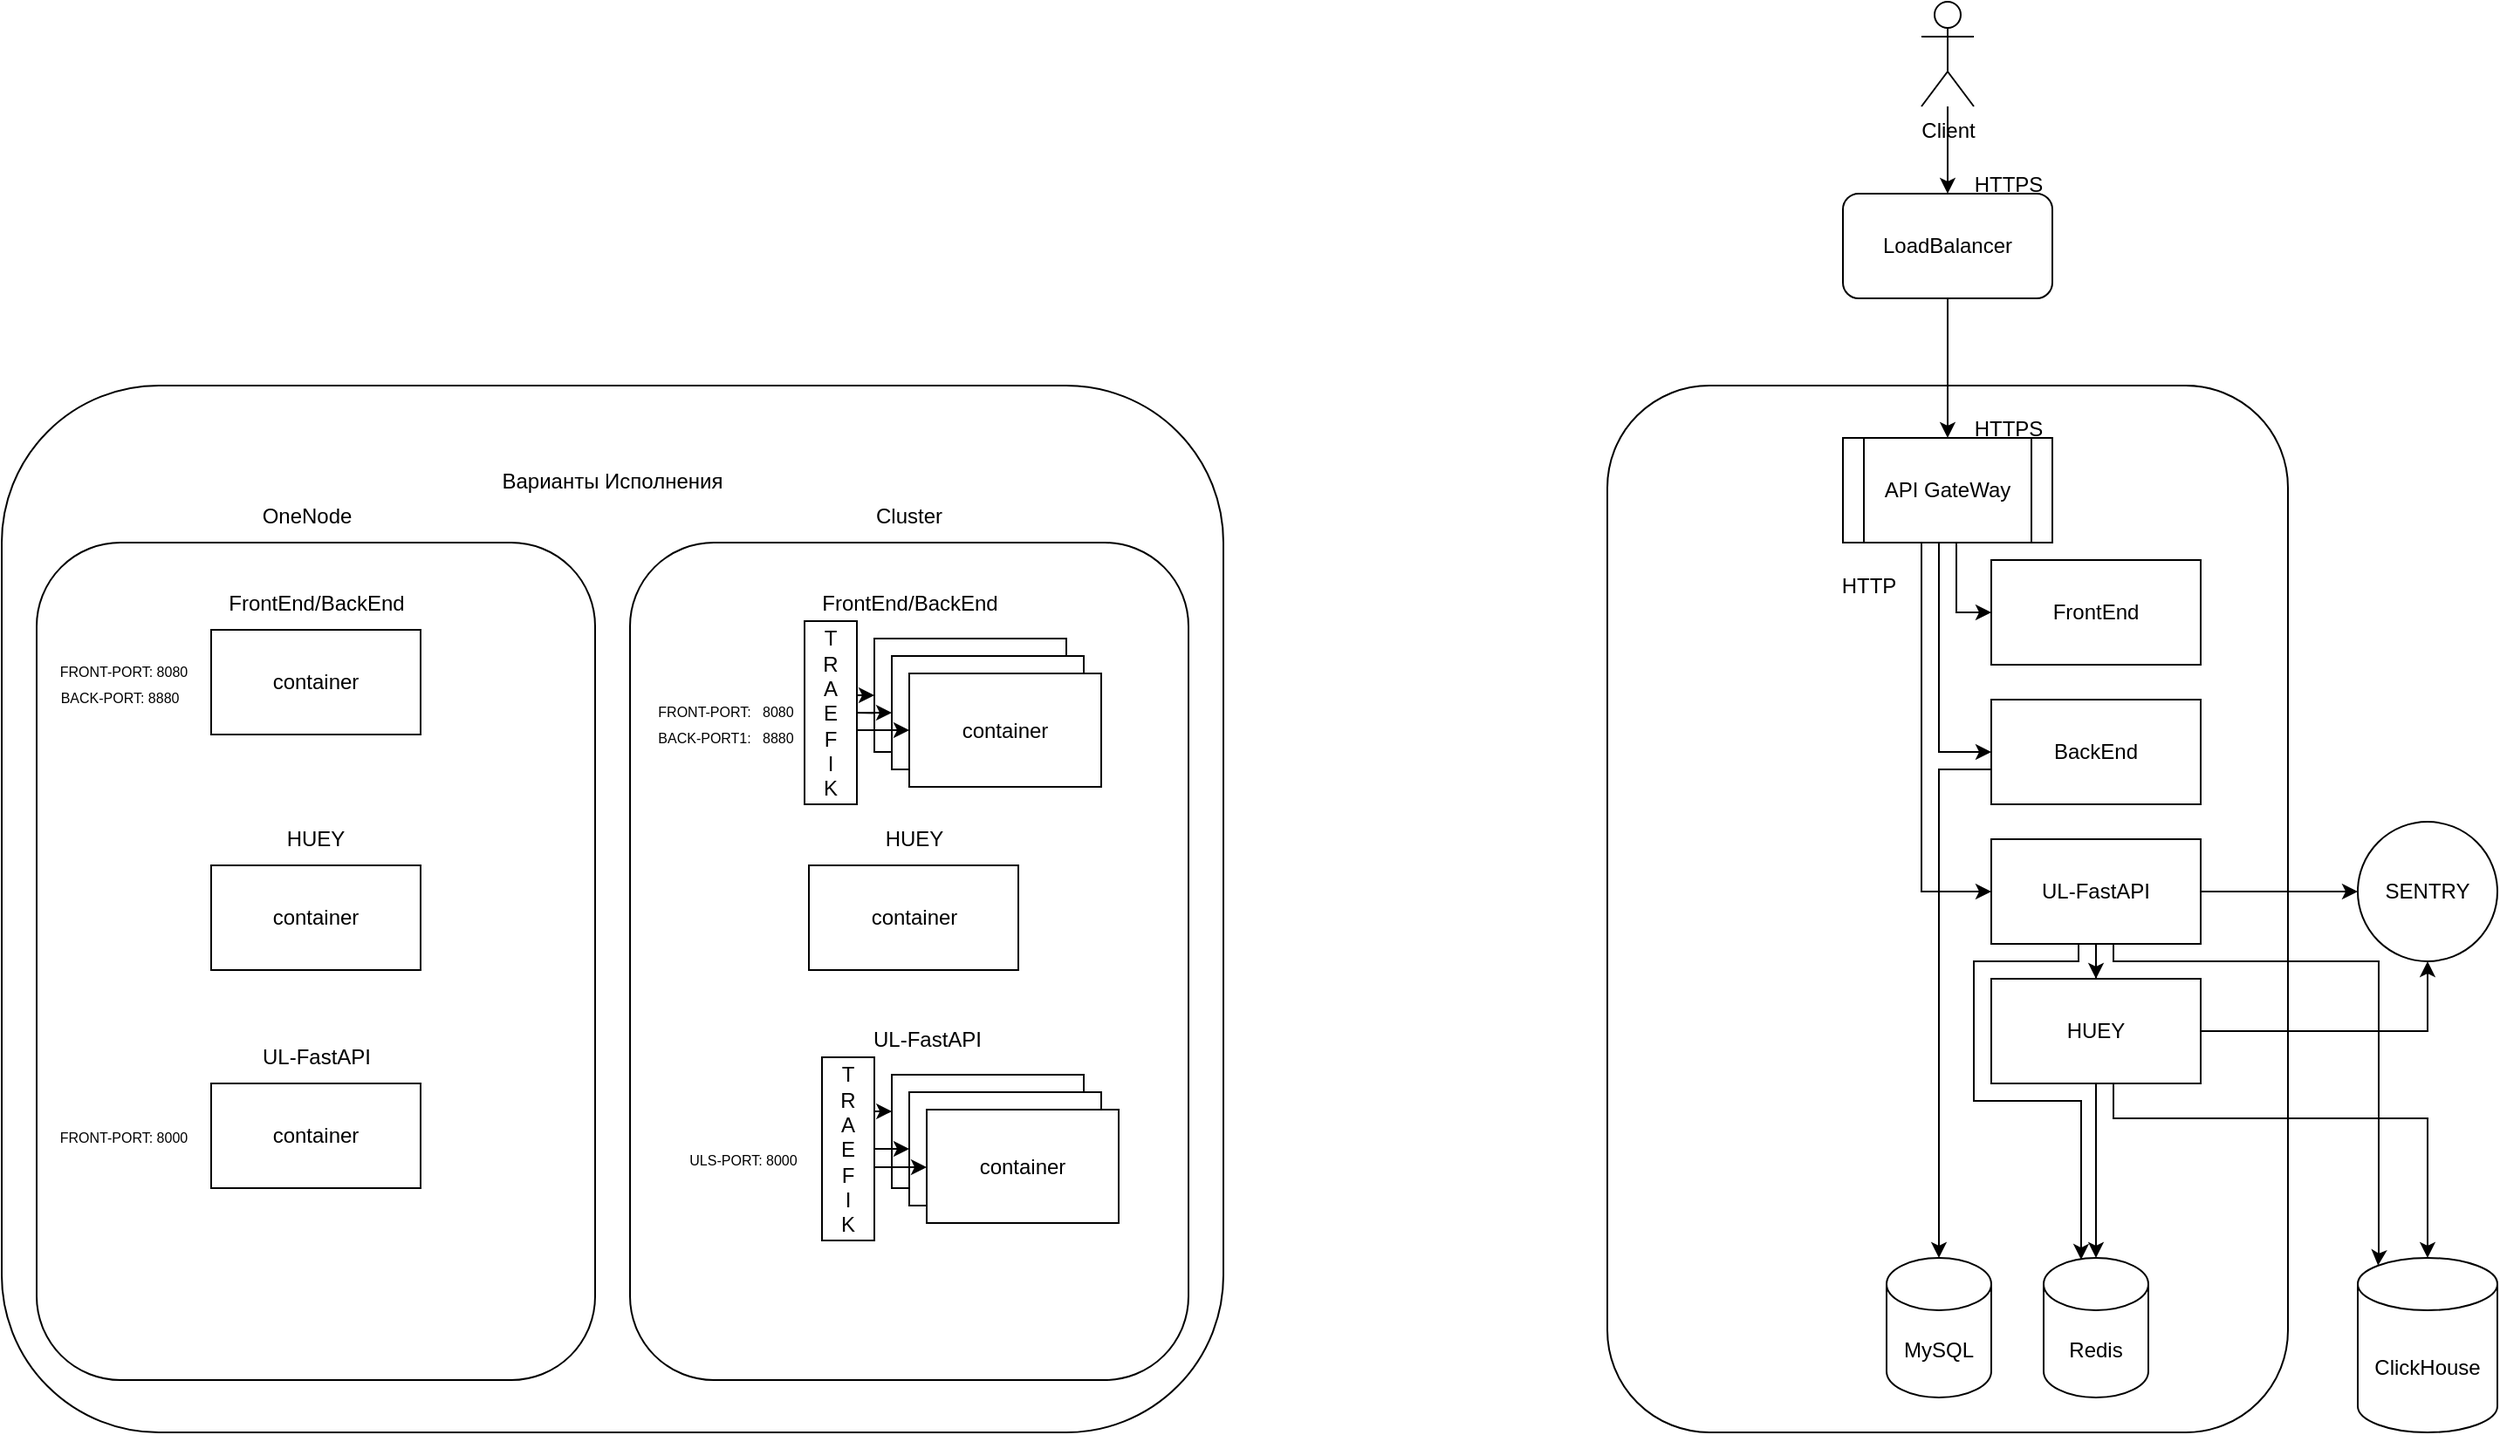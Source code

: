 <mxfile version="26.0.16">
  <diagram name="Page-1" id="kzm3Gh8i-jGuQKAOYgxD">
    <mxGraphModel dx="2332" dy="785" grid="1" gridSize="10" guides="1" tooltips="1" connect="1" arrows="1" fold="1" page="1" pageScale="1" pageWidth="850" pageHeight="1100" math="0" shadow="0">
      <root>
        <mxCell id="0" />
        <mxCell id="1" parent="0" />
        <mxCell id="jPRHqAiCdGyqLTujWerM-7" value="" style="rounded=1;whiteSpace=wrap;html=1;" parent="1" vertex="1">
          <mxGeometry x="320" y="270" width="390" height="600" as="geometry" />
        </mxCell>
        <mxCell id="jPRHqAiCdGyqLTujWerM-5" value="" style="edgeStyle=orthogonalEdgeStyle;rounded=0;orthogonalLoop=1;jettySize=auto;html=1;" parent="1" source="jPRHqAiCdGyqLTujWerM-1" target="jPRHqAiCdGyqLTujWerM-4" edge="1">
          <mxGeometry relative="1" as="geometry" />
        </mxCell>
        <mxCell id="jPRHqAiCdGyqLTujWerM-1" value="Client" style="shape=umlActor;verticalLabelPosition=bottom;verticalAlign=top;html=1;outlineConnect=0;" parent="1" vertex="1">
          <mxGeometry x="500" y="50" width="30" height="60" as="geometry" />
        </mxCell>
        <mxCell id="jPRHqAiCdGyqLTujWerM-9" style="edgeStyle=orthogonalEdgeStyle;rounded=0;orthogonalLoop=1;jettySize=auto;html=1;entryX=0.5;entryY=0;entryDx=0;entryDy=0;" parent="1" source="jPRHqAiCdGyqLTujWerM-4" target="jPRHqAiCdGyqLTujWerM-8" edge="1">
          <mxGeometry relative="1" as="geometry" />
        </mxCell>
        <mxCell id="jPRHqAiCdGyqLTujWerM-4" value="LoadBalancer" style="rounded=1;whiteSpace=wrap;html=1;" parent="1" vertex="1">
          <mxGeometry x="455" y="160" width="120" height="60" as="geometry" />
        </mxCell>
        <mxCell id="jPRHqAiCdGyqLTujWerM-6" value="HTTPS" style="text;html=1;align=center;verticalAlign=middle;whiteSpace=wrap;rounded=0;" parent="1" vertex="1">
          <mxGeometry x="520" y="140" width="60" height="30" as="geometry" />
        </mxCell>
        <mxCell id="jPRHqAiCdGyqLTujWerM-19" style="edgeStyle=orthogonalEdgeStyle;rounded=0;orthogonalLoop=1;jettySize=auto;html=1;entryX=0;entryY=0.5;entryDx=0;entryDy=0;" parent="1" source="jPRHqAiCdGyqLTujWerM-8" target="jPRHqAiCdGyqLTujWerM-11" edge="1">
          <mxGeometry relative="1" as="geometry">
            <Array as="points">
              <mxPoint x="520" y="400" />
            </Array>
          </mxGeometry>
        </mxCell>
        <mxCell id="jPRHqAiCdGyqLTujWerM-20" style="edgeStyle=orthogonalEdgeStyle;rounded=0;orthogonalLoop=1;jettySize=auto;html=1;entryX=0;entryY=0.5;entryDx=0;entryDy=0;" parent="1" source="jPRHqAiCdGyqLTujWerM-8" target="jPRHqAiCdGyqLTujWerM-12" edge="1">
          <mxGeometry relative="1" as="geometry">
            <Array as="points">
              <mxPoint x="510" y="480" />
            </Array>
          </mxGeometry>
        </mxCell>
        <mxCell id="jPRHqAiCdGyqLTujWerM-66" style="edgeStyle=orthogonalEdgeStyle;rounded=0;orthogonalLoop=1;jettySize=auto;html=1;entryX=0;entryY=0.5;entryDx=0;entryDy=0;" parent="1" source="jPRHqAiCdGyqLTujWerM-8" target="jPRHqAiCdGyqLTujWerM-63" edge="1">
          <mxGeometry relative="1" as="geometry">
            <Array as="points">
              <mxPoint x="500" y="560" />
            </Array>
          </mxGeometry>
        </mxCell>
        <mxCell id="jPRHqAiCdGyqLTujWerM-8" value="API GateWay" style="shape=process;whiteSpace=wrap;html=1;backgroundOutline=1;" parent="1" vertex="1">
          <mxGeometry x="455" y="300" width="120" height="60" as="geometry" />
        </mxCell>
        <mxCell id="jPRHqAiCdGyqLTujWerM-10" value="HTTPS" style="text;html=1;align=center;verticalAlign=middle;whiteSpace=wrap;rounded=0;" parent="1" vertex="1">
          <mxGeometry x="520" y="280" width="60" height="30" as="geometry" />
        </mxCell>
        <mxCell id="jPRHqAiCdGyqLTujWerM-11" value="FrontEnd" style="rounded=0;whiteSpace=wrap;html=1;" parent="1" vertex="1">
          <mxGeometry x="540" y="370" width="120" height="60" as="geometry" />
        </mxCell>
        <mxCell id="jPRHqAiCdGyqLTujWerM-12" value="BackEnd" style="rounded=0;whiteSpace=wrap;html=1;" parent="1" vertex="1">
          <mxGeometry x="540" y="450" width="120" height="60" as="geometry" />
        </mxCell>
        <mxCell id="jPRHqAiCdGyqLTujWerM-69" value="" style="edgeStyle=orthogonalEdgeStyle;rounded=0;orthogonalLoop=1;jettySize=auto;html=1;" parent="1" source="jPRHqAiCdGyqLTujWerM-14" target="jPRHqAiCdGyqLTujWerM-67" edge="1">
          <mxGeometry relative="1" as="geometry" />
        </mxCell>
        <mxCell id="jPRHqAiCdGyqLTujWerM-70" value="" style="edgeStyle=orthogonalEdgeStyle;rounded=0;orthogonalLoop=1;jettySize=auto;html=1;" parent="1" source="jPRHqAiCdGyqLTujWerM-14" target="jPRHqAiCdGyqLTujWerM-24" edge="1">
          <mxGeometry relative="1" as="geometry" />
        </mxCell>
        <mxCell id="jPRHqAiCdGyqLTujWerM-14" value="HUEY" style="rounded=0;whiteSpace=wrap;html=1;" parent="1" vertex="1">
          <mxGeometry x="540" y="610" width="120" height="60" as="geometry" />
        </mxCell>
        <mxCell id="jPRHqAiCdGyqLTujWerM-24" value="Redis" style="shape=cylinder3;whiteSpace=wrap;html=1;boundedLbl=1;backgroundOutline=1;size=15;" parent="1" vertex="1">
          <mxGeometry x="570" y="770" width="60" height="80" as="geometry" />
        </mxCell>
        <mxCell id="jPRHqAiCdGyqLTujWerM-26" value="ClickHouse" style="shape=cylinder3;whiteSpace=wrap;html=1;boundedLbl=1;backgroundOutline=1;size=15;" parent="1" vertex="1">
          <mxGeometry x="750" y="770" width="80" height="100" as="geometry" />
        </mxCell>
        <mxCell id="jPRHqAiCdGyqLTujWerM-30" value="MySQL" style="shape=cylinder3;whiteSpace=wrap;html=1;boundedLbl=1;backgroundOutline=1;size=15;" parent="1" vertex="1">
          <mxGeometry x="480" y="770" width="60" height="80" as="geometry" />
        </mxCell>
        <mxCell id="jPRHqAiCdGyqLTujWerM-31" style="edgeStyle=orthogonalEdgeStyle;rounded=0;orthogonalLoop=1;jettySize=auto;html=1;entryX=0.5;entryY=0;entryDx=0;entryDy=0;entryPerimeter=0;" parent="1" source="jPRHqAiCdGyqLTujWerM-12" target="jPRHqAiCdGyqLTujWerM-30" edge="1">
          <mxGeometry relative="1" as="geometry">
            <Array as="points">
              <mxPoint x="510" y="490" />
            </Array>
          </mxGeometry>
        </mxCell>
        <mxCell id="jPRHqAiCdGyqLTujWerM-32" value="HTTP" style="text;html=1;align=center;verticalAlign=middle;whiteSpace=wrap;rounded=0;" parent="1" vertex="1">
          <mxGeometry x="440" y="370" width="60" height="30" as="geometry" />
        </mxCell>
        <mxCell id="jPRHqAiCdGyqLTujWerM-34" value="" style="rounded=1;whiteSpace=wrap;html=1;" parent="1" vertex="1">
          <mxGeometry x="-600" y="270" width="700" height="600" as="geometry" />
        </mxCell>
        <mxCell id="jPRHqAiCdGyqLTujWerM-35" value="Варианты Исполнения" style="text;html=1;align=center;verticalAlign=middle;whiteSpace=wrap;rounded=0;" parent="1" vertex="1">
          <mxGeometry x="-345" y="310" width="190" height="30" as="geometry" />
        </mxCell>
        <mxCell id="jPRHqAiCdGyqLTujWerM-36" value="" style="rounded=1;whiteSpace=wrap;html=1;" parent="1" vertex="1">
          <mxGeometry x="-580" y="360" width="320" height="480" as="geometry" />
        </mxCell>
        <mxCell id="jPRHqAiCdGyqLTujWerM-38" value="" style="rounded=1;whiteSpace=wrap;html=1;" parent="1" vertex="1">
          <mxGeometry x="-240" y="360" width="320" height="480" as="geometry" />
        </mxCell>
        <mxCell id="jPRHqAiCdGyqLTujWerM-39" value="OneNode" style="text;html=1;align=center;verticalAlign=middle;whiteSpace=wrap;rounded=0;" parent="1" vertex="1">
          <mxGeometry x="-455" y="330" width="60" height="30" as="geometry" />
        </mxCell>
        <mxCell id="jPRHqAiCdGyqLTujWerM-40" value="Cluster" style="text;html=1;align=center;verticalAlign=middle;whiteSpace=wrap;rounded=0;" parent="1" vertex="1">
          <mxGeometry x="-110" y="330" width="60" height="30" as="geometry" />
        </mxCell>
        <mxCell id="jPRHqAiCdGyqLTujWerM-42" value="container" style="rounded=0;whiteSpace=wrap;html=1;" parent="1" vertex="1">
          <mxGeometry x="-480" y="410" width="120" height="60" as="geometry" />
        </mxCell>
        <mxCell id="jPRHqAiCdGyqLTujWerM-43" value="FrontEnd/BackEnd" style="text;html=1;align=center;verticalAlign=middle;whiteSpace=wrap;rounded=0;" parent="1" vertex="1">
          <mxGeometry x="-477.5" y="380" width="115" height="30" as="geometry" />
        </mxCell>
        <mxCell id="jPRHqAiCdGyqLTujWerM-44" value="&lt;font style=&quot;font-size: 8px;&quot;&gt;FRONT-PORT: 8080&lt;/font&gt;&lt;div&gt;&lt;font style=&quot;font-size: 8px;&quot;&gt;BACK-PORT: 8880&amp;nbsp;&amp;nbsp;&lt;/font&gt;&lt;/div&gt;" style="text;html=1;align=center;verticalAlign=middle;whiteSpace=wrap;rounded=0;" parent="1" vertex="1">
          <mxGeometry x="-570" y="410" width="80" height="60" as="geometry" />
        </mxCell>
        <mxCell id="jPRHqAiCdGyqLTujWerM-56" style="edgeStyle=orthogonalEdgeStyle;rounded=0;orthogonalLoop=1;jettySize=auto;html=1;entryX=0;entryY=0.5;entryDx=0;entryDy=0;exitX=1;exitY=0.382;exitDx=0;exitDy=0;exitPerimeter=0;" parent="1" target="jPRHqAiCdGyqLTujWerM-49" edge="1">
          <mxGeometry relative="1" as="geometry">
            <mxPoint x="-110" y="447.47" as="sourcePoint" />
          </mxGeometry>
        </mxCell>
        <mxCell id="jPRHqAiCdGyqLTujWerM-79" value="" style="edgeStyle=orthogonalEdgeStyle;rounded=0;orthogonalLoop=1;jettySize=auto;html=1;" parent="1" target="jPRHqAiCdGyqLTujWerM-52" edge="1">
          <mxGeometry relative="1" as="geometry">
            <mxPoint x="-110" y="457.5" as="sourcePoint" />
          </mxGeometry>
        </mxCell>
        <mxCell id="jPRHqAiCdGyqLTujWerM-47" value="&lt;div&gt;&lt;font style=&quot;font-size: 8px;&quot;&gt;FRONT-PORT:&amp;nbsp; &amp;nbsp;8080&lt;/font&gt;&lt;/div&gt;&lt;div&gt;&lt;span style=&quot;font-size: 8px;&quot;&gt;BACK-PORT1:&amp;nbsp; &amp;nbsp;8880&lt;br&gt;&lt;/span&gt;&lt;/div&gt;" style="text;html=1;align=center;verticalAlign=middle;whiteSpace=wrap;rounded=0;" parent="1" vertex="1">
          <mxGeometry x="-230" y="410" width="90" height="105" as="geometry" />
        </mxCell>
        <mxCell id="jPRHqAiCdGyqLTujWerM-49" value="container" style="rounded=0;whiteSpace=wrap;html=1;" parent="1" vertex="1">
          <mxGeometry x="-100" y="415" width="110" height="65" as="geometry" />
        </mxCell>
        <mxCell id="jPRHqAiCdGyqLTujWerM-51" value="container" style="rounded=0;whiteSpace=wrap;html=1;" parent="1" vertex="1">
          <mxGeometry x="-90" y="425" width="110" height="65" as="geometry" />
        </mxCell>
        <mxCell id="jPRHqAiCdGyqLTujWerM-52" value="container" style="rounded=0;whiteSpace=wrap;html=1;" parent="1" vertex="1">
          <mxGeometry x="-80" y="435" width="110" height="65" as="geometry" />
        </mxCell>
        <mxCell id="jPRHqAiCdGyqLTujWerM-54" style="edgeStyle=orthogonalEdgeStyle;rounded=0;orthogonalLoop=1;jettySize=auto;html=1;entryX=0;entryY=0.5;entryDx=0;entryDy=0;" parent="1" target="jPRHqAiCdGyqLTujWerM-52" edge="1">
          <mxGeometry relative="1" as="geometry">
            <Array as="points">
              <mxPoint x="-90" y="468" />
            </Array>
            <mxPoint x="-110" y="467.5" as="sourcePoint" />
          </mxGeometry>
        </mxCell>
        <mxCell id="jPRHqAiCdGyqLTujWerM-55" style="edgeStyle=orthogonalEdgeStyle;rounded=0;orthogonalLoop=1;jettySize=auto;html=1;entryX=0;entryY=0.5;entryDx=0;entryDy=0;" parent="1" target="jPRHqAiCdGyqLTujWerM-51" edge="1">
          <mxGeometry relative="1" as="geometry">
            <mxPoint x="-110" y="457.5" as="sourcePoint" />
          </mxGeometry>
        </mxCell>
        <mxCell id="jPRHqAiCdGyqLTujWerM-58" value="FrontEnd/BackEnd" style="text;html=1;align=center;verticalAlign=middle;whiteSpace=wrap;rounded=0;" parent="1" vertex="1">
          <mxGeometry x="-137.5" y="380" width="115" height="30" as="geometry" />
        </mxCell>
        <mxCell id="jPRHqAiCdGyqLTujWerM-59" value="HUEY" style="text;html=1;align=center;verticalAlign=middle;whiteSpace=wrap;rounded=0;" parent="1" vertex="1">
          <mxGeometry x="-450" y="515" width="60" height="30" as="geometry" />
        </mxCell>
        <mxCell id="jPRHqAiCdGyqLTujWerM-60" value="container" style="rounded=0;whiteSpace=wrap;html=1;" parent="1" vertex="1">
          <mxGeometry x="-480" y="545" width="120" height="60" as="geometry" />
        </mxCell>
        <mxCell id="jPRHqAiCdGyqLTujWerM-64" value="" style="edgeStyle=orthogonalEdgeStyle;rounded=0;orthogonalLoop=1;jettySize=auto;html=1;" parent="1" source="jPRHqAiCdGyqLTujWerM-63" target="jPRHqAiCdGyqLTujWerM-14" edge="1">
          <mxGeometry relative="1" as="geometry" />
        </mxCell>
        <mxCell id="jPRHqAiCdGyqLTujWerM-68" value="" style="edgeStyle=orthogonalEdgeStyle;rounded=0;orthogonalLoop=1;jettySize=auto;html=1;" parent="1" source="jPRHqAiCdGyqLTujWerM-63" target="jPRHqAiCdGyqLTujWerM-67" edge="1">
          <mxGeometry relative="1" as="geometry" />
        </mxCell>
        <mxCell id="jPRHqAiCdGyqLTujWerM-63" value="UL-FastAPI" style="rounded=0;whiteSpace=wrap;html=1;" parent="1" vertex="1">
          <mxGeometry x="540" y="530" width="120" height="60" as="geometry" />
        </mxCell>
        <mxCell id="jPRHqAiCdGyqLTujWerM-67" value="SENTRY" style="ellipse;whiteSpace=wrap;html=1;aspect=fixed;" parent="1" vertex="1">
          <mxGeometry x="750" y="520" width="80" height="80" as="geometry" />
        </mxCell>
        <mxCell id="jPRHqAiCdGyqLTujWerM-71" style="edgeStyle=orthogonalEdgeStyle;rounded=0;orthogonalLoop=1;jettySize=auto;html=1;entryX=0.5;entryY=0;entryDx=0;entryDy=0;entryPerimeter=0;" parent="1" source="jPRHqAiCdGyqLTujWerM-14" target="jPRHqAiCdGyqLTujWerM-26" edge="1">
          <mxGeometry relative="1" as="geometry">
            <Array as="points">
              <mxPoint x="610" y="690" />
              <mxPoint x="790" y="690" />
            </Array>
          </mxGeometry>
        </mxCell>
        <mxCell id="jPRHqAiCdGyqLTujWerM-72" style="edgeStyle=orthogonalEdgeStyle;rounded=0;orthogonalLoop=1;jettySize=auto;html=1;entryX=0.358;entryY=0.013;entryDx=0;entryDy=0;entryPerimeter=0;" parent="1" source="jPRHqAiCdGyqLTujWerM-63" target="jPRHqAiCdGyqLTujWerM-24" edge="1">
          <mxGeometry relative="1" as="geometry">
            <mxPoint x="592" y="768" as="targetPoint" />
            <Array as="points">
              <mxPoint x="590" y="600" />
              <mxPoint x="530" y="600" />
              <mxPoint x="530" y="680" />
              <mxPoint x="591" y="680" />
            </Array>
          </mxGeometry>
        </mxCell>
        <mxCell id="jPRHqAiCdGyqLTujWerM-73" style="edgeStyle=orthogonalEdgeStyle;rounded=0;orthogonalLoop=1;jettySize=auto;html=1;entryX=0.145;entryY=0;entryDx=0;entryDy=4.35;entryPerimeter=0;" parent="1" source="jPRHqAiCdGyqLTujWerM-63" target="jPRHqAiCdGyqLTujWerM-26" edge="1">
          <mxGeometry relative="1" as="geometry">
            <Array as="points">
              <mxPoint x="610" y="600" />
              <mxPoint x="762" y="600" />
              <mxPoint x="762" y="769" />
            </Array>
          </mxGeometry>
        </mxCell>
        <mxCell id="jPRHqAiCdGyqLTujWerM-74" value="HUEY" style="text;html=1;align=center;verticalAlign=middle;whiteSpace=wrap;rounded=0;" parent="1" vertex="1">
          <mxGeometry x="-107.5" y="515" width="60" height="30" as="geometry" />
        </mxCell>
        <mxCell id="jPRHqAiCdGyqLTujWerM-75" value="container" style="rounded=0;whiteSpace=wrap;html=1;" parent="1" vertex="1">
          <mxGeometry x="-137.5" y="545" width="120" height="60" as="geometry" />
        </mxCell>
        <mxCell id="jPRHqAiCdGyqLTujWerM-76" value="container" style="rounded=0;whiteSpace=wrap;html=1;" parent="1" vertex="1">
          <mxGeometry x="-480" y="670" width="120" height="60" as="geometry" />
        </mxCell>
        <mxCell id="jPRHqAiCdGyqLTujWerM-77" value="UL-FastAPI" style="text;html=1;align=center;verticalAlign=middle;whiteSpace=wrap;rounded=0;" parent="1" vertex="1">
          <mxGeometry x="-477.5" y="640" width="115" height="30" as="geometry" />
        </mxCell>
        <mxCell id="jPRHqAiCdGyqLTujWerM-78" value="&lt;font style=&quot;font-size: 8px;&quot;&gt;FRONT-PORT: 8000&lt;/font&gt;" style="text;html=1;align=center;verticalAlign=middle;whiteSpace=wrap;rounded=0;" parent="1" vertex="1">
          <mxGeometry x="-570" y="670" width="80" height="60" as="geometry" />
        </mxCell>
        <mxCell id="jPRHqAiCdGyqLTujWerM-80" value="T&lt;div&gt;R&lt;/div&gt;&lt;div&gt;A&lt;/div&gt;&lt;div&gt;E&lt;/div&gt;&lt;div&gt;F&lt;/div&gt;&lt;div&gt;I&lt;/div&gt;&lt;div&gt;K&lt;/div&gt;" style="rounded=0;whiteSpace=wrap;html=1;" parent="1" vertex="1">
          <mxGeometry x="-130" y="655" width="30" height="105" as="geometry" />
        </mxCell>
        <mxCell id="jPRHqAiCdGyqLTujWerM-81" value="&lt;div&gt;&lt;font style=&quot;font-size: 8px;&quot;&gt;ULS-PORT: 8000&lt;/font&gt;&lt;/div&gt;" style="text;html=1;align=center;verticalAlign=middle;whiteSpace=wrap;rounded=0;" parent="1" vertex="1">
          <mxGeometry x="-220" y="660" width="90" height="105" as="geometry" />
        </mxCell>
        <mxCell id="jPRHqAiCdGyqLTujWerM-82" value="container" style="rounded=0;whiteSpace=wrap;html=1;" parent="1" vertex="1">
          <mxGeometry x="-90" y="665" width="110" height="65" as="geometry" />
        </mxCell>
        <mxCell id="jPRHqAiCdGyqLTujWerM-83" value="container" style="rounded=0;whiteSpace=wrap;html=1;" parent="1" vertex="1">
          <mxGeometry x="-80" y="675" width="110" height="65" as="geometry" />
        </mxCell>
        <mxCell id="jPRHqAiCdGyqLTujWerM-84" value="container" style="rounded=0;whiteSpace=wrap;html=1;" parent="1" vertex="1">
          <mxGeometry x="-70" y="685" width="110" height="65" as="geometry" />
        </mxCell>
        <mxCell id="jPRHqAiCdGyqLTujWerM-85" value="UL-FastAPI" style="text;html=1;align=center;verticalAlign=middle;whiteSpace=wrap;rounded=0;" parent="1" vertex="1">
          <mxGeometry x="-127.5" y="630" width="115" height="30" as="geometry" />
        </mxCell>
        <mxCell id="jPRHqAiCdGyqLTujWerM-86" value="" style="edgeStyle=orthogonalEdgeStyle;rounded=0;orthogonalLoop=1;jettySize=auto;html=1;" parent="1" source="jPRHqAiCdGyqLTujWerM-80" target="jPRHqAiCdGyqLTujWerM-84" edge="1">
          <mxGeometry relative="1" as="geometry">
            <Array as="points">
              <mxPoint x="-90" y="718" />
              <mxPoint x="-90" y="718" />
            </Array>
          </mxGeometry>
        </mxCell>
        <mxCell id="jPRHqAiCdGyqLTujWerM-88" style="edgeStyle=orthogonalEdgeStyle;rounded=0;orthogonalLoop=1;jettySize=auto;html=1;exitX=1;exitY=0.5;exitDx=0;exitDy=0;entryX=0;entryY=0.5;entryDx=0;entryDy=0;" parent="1" source="jPRHqAiCdGyqLTujWerM-80" target="jPRHqAiCdGyqLTujWerM-83" edge="1">
          <mxGeometry relative="1" as="geometry" />
        </mxCell>
        <mxCell id="jPRHqAiCdGyqLTujWerM-91" style="edgeStyle=orthogonalEdgeStyle;rounded=0;orthogonalLoop=1;jettySize=auto;html=1;exitX=1;exitY=0.25;exitDx=0;exitDy=0;entryX=0.001;entryY=0.338;entryDx=0;entryDy=0;entryPerimeter=0;" parent="1" source="jPRHqAiCdGyqLTujWerM-80" target="jPRHqAiCdGyqLTujWerM-82" edge="1">
          <mxGeometry relative="1" as="geometry">
            <Array as="points">
              <mxPoint x="-90" y="686" />
            </Array>
          </mxGeometry>
        </mxCell>
        <mxCell id="IJsd5gwzkTP98LuqNyZ6-1" value="T&lt;div&gt;R&lt;/div&gt;&lt;div&gt;A&lt;/div&gt;&lt;div&gt;E&lt;/div&gt;&lt;div&gt;F&lt;/div&gt;&lt;div&gt;I&lt;/div&gt;&lt;div&gt;K&lt;/div&gt;" style="rounded=0;whiteSpace=wrap;html=1;" parent="1" vertex="1">
          <mxGeometry x="-140" y="405" width="30" height="105" as="geometry" />
        </mxCell>
      </root>
    </mxGraphModel>
  </diagram>
</mxfile>
